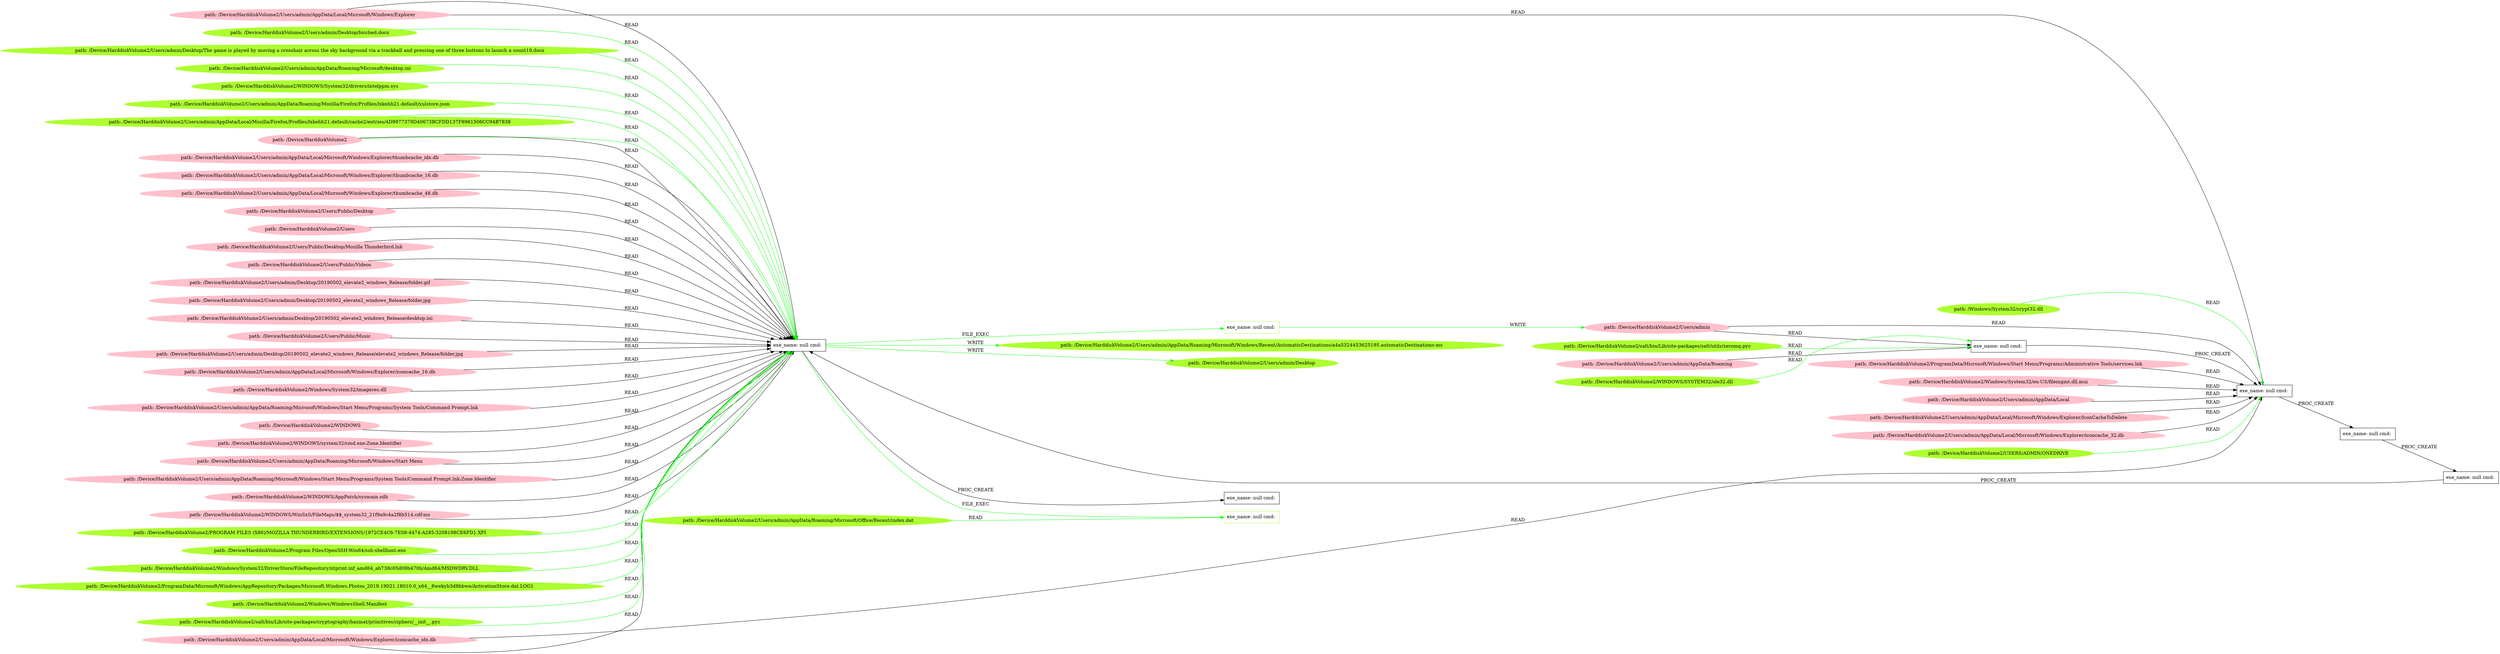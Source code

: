 digraph {
	rankdir=LR
	0 [label="exe_name: null cmd: " color=black shape=box style=solid]
	71 [label="exe_name: null cmd: " color=greenyellow shape=box style=solid]
	0 -> 71 [label=FILE_EXEC color=green]
	0 [label="exe_name: null cmd: " color=black shape=box style=solid]
	86 [label="exe_name: null cmd: " color=greenyellow shape=box style=solid]
	0 -> 86 [label=FILE_EXEC color=green]
	73 [label="path: /Device/HarddiskVolume2/Users/admin/AppData/Roaming/Microsoft/desktop.ini" color=greenyellow shape=oval style=filled]
	0 [label="exe_name: null cmd: " color=black shape=box style=solid]
	73 -> 0 [label=READ color=green]
	49 [label="path: /Device/HarddiskVolume2/Users/admin/AppData/Roaming" color=pink shape=oval style=filled]
	8 [label="exe_name: null cmd: " color=black shape=box style=solid]
	49 -> 8 [label=READ color=black]
	63 [label="path: /Device/HarddiskVolume2/Users/admin" color=pink shape=oval style=filled]
	8 [label="exe_name: null cmd: " color=black shape=box style=solid]
	63 -> 8 [label=READ color=black]
	68 [label="path: /Device/HarddiskVolume2/WINDOWS/SYSTEM32/ole32.dll" color=greenyellow shape=oval style=filled]
	8 [label="exe_name: null cmd: " color=black shape=box style=solid]
	68 -> 8 [label=READ color=green]
	84 [label="path: /Device/HarddiskVolume2/WINDOWS/System32/drivers/intelppm.sys" color=greenyellow shape=oval style=filled]
	0 [label="exe_name: null cmd: " color=black shape=box style=solid]
	84 -> 0 [label=READ color=green]
	8 [label="exe_name: null cmd: " color=black shape=box style=solid]
	3 [label="exe_name: null cmd: " color=black shape=box style=solid]
	8 -> 3 [label=PROC_CREATE color=black]
	46 [label="path: /Device/HarddiskVolume2/ProgramData/Microsoft/Windows/Start Menu/Programs/Administrative Tools/services.lnk" color=pink shape=oval style=filled]
	3 [label="exe_name: null cmd: " color=black shape=box style=solid]
	46 -> 3 [label=READ color=black]
	13 [label="path: /Device/HarddiskVolume2/Windows/System32/en-US/filemgmt.dll.mui" color=pink shape=oval style=filled]
	3 [label="exe_name: null cmd: " color=black shape=box style=solid]
	13 -> 3 [label=READ color=black]
	57 [label="path: /Device/HarddiskVolume2/Users/admin/AppData/Local/Microsoft/Windows/Explorer" color=pink shape=oval style=filled]
	3 [label="exe_name: null cmd: " color=black shape=box style=solid]
	57 -> 3 [label=READ color=black]
	61 [label="path: /Device/HarddiskVolume2/Users/admin/AppData/Local" color=pink shape=oval style=filled]
	3 [label="exe_name: null cmd: " color=black shape=box style=solid]
	61 -> 3 [label=READ color=black]
	63 [label="path: /Device/HarddiskVolume2/Users/admin" color=pink shape=oval style=filled]
	3 [label="exe_name: null cmd: " color=black shape=box style=solid]
	63 -> 3 [label=READ color=black]
	9 [label="path: /Device/HarddiskVolume2/Users/admin/AppData/Local/Microsoft/Windows/Explorer/IconCacheToDelete" color=pink shape=oval style=filled]
	3 [label="exe_name: null cmd: " color=black shape=box style=solid]
	9 -> 3 [label=READ color=black]
	59 [label="path: /Device/HarddiskVolume2/Users/admin/AppData/Local/Microsoft/Windows/Explorer/iconcache_idx.db" color=pink shape=oval style=filled]
	3 [label="exe_name: null cmd: " color=black shape=box style=solid]
	59 -> 3 [label=READ color=black]
	11 [label="path: /Device/HarddiskVolume2/Users/admin/AppData/Local/Microsoft/Windows/Explorer/iconcache_32.db" color=pink shape=oval style=filled]
	3 [label="exe_name: null cmd: " color=black shape=box style=solid]
	11 -> 3 [label=READ color=black]
	16 [label="path: /Device/HarddiskVolume2" color=pink shape=oval style=filled]
	0 [label="exe_name: null cmd: " color=black shape=box style=solid]
	16 -> 0 [label=READ color=green]
	3 [label="exe_name: null cmd: " color=black shape=box style=solid]
	54 [label="exe_name: null cmd: " color=black shape=box style=solid]
	3 -> 54 [label=PROC_CREATE color=black]
	54 [label="exe_name: null cmd: " color=black shape=box style=solid]
	22 [label="exe_name: null cmd: " color=black shape=box style=solid]
	54 -> 22 [label=PROC_CREATE color=black]
	22 [label="exe_name: null cmd: " color=black shape=box style=solid]
	0 [label="exe_name: null cmd: " color=black shape=box style=solid]
	22 -> 0 [label=PROC_CREATE color=black]
	57 [label="path: /Device/HarddiskVolume2/Users/admin/AppData/Local/Microsoft/Windows/Explorer" color=pink shape=oval style=filled]
	0 [label="exe_name: null cmd: " color=black shape=box style=solid]
	57 -> 0 [label=READ color=black]
	38 [label="path: /Device/HarddiskVolume2/Users/admin/AppData/Local/Microsoft/Windows/Explorer/thumbcache_idx.db" color=pink shape=oval style=filled]
	0 [label="exe_name: null cmd: " color=black shape=box style=solid]
	38 -> 0 [label=READ color=black]
	10 [label="path: /Device/HarddiskVolume2/Users/admin/AppData/Local/Microsoft/Windows/Explorer/thumbcache_16.db" color=pink shape=oval style=filled]
	0 [label="exe_name: null cmd: " color=black shape=box style=solid]
	10 -> 0 [label=READ color=black]
	27 [label="path: /Device/HarddiskVolume2/Users/admin/AppData/Local/Microsoft/Windows/Explorer/thumbcache_48.db" color=pink shape=oval style=filled]
	0 [label="exe_name: null cmd: " color=black shape=box style=solid]
	27 -> 0 [label=READ color=black]
	52 [label="path: /Device/HarddiskVolume2/Users/Public/Desktop" color=pink shape=oval style=filled]
	0 [label="exe_name: null cmd: " color=black shape=box style=solid]
	52 -> 0 [label=READ color=black]
	41 [label="path: /Device/HarddiskVolume2/Users" color=pink shape=oval style=filled]
	0 [label="exe_name: null cmd: " color=black shape=box style=solid]
	41 -> 0 [label=READ color=black]
	16 [label="path: /Device/HarddiskVolume2" color=pink shape=oval style=filled]
	0 [label="exe_name: null cmd: " color=black shape=box style=solid]
	16 -> 0 [label=READ color=black]
	48 [label="path: /Device/HarddiskVolume2/Users/Public/Desktop/Mozilla Thunderbird.lnk" color=pink shape=oval style=filled]
	0 [label="exe_name: null cmd: " color=black shape=box style=solid]
	48 -> 0 [label=READ color=black]
	44 [label="path: /Device/HarddiskVolume2/Users/Public/Videos" color=pink shape=oval style=filled]
	0 [label="exe_name: null cmd: " color=black shape=box style=solid]
	44 -> 0 [label=READ color=black]
	15 [label="path: /Device/HarddiskVolume2/Users/admin/Desktop/20190502_elevate2_windows_Release/folder.gif" color=pink shape=oval style=filled]
	0 [label="exe_name: null cmd: " color=black shape=box style=solid]
	15 -> 0 [label=READ color=black]
	29 [label="path: /Device/HarddiskVolume2/Users/admin/Desktop/20190502_elevate2_windows_Release/folder.jpg" color=pink shape=oval style=filled]
	0 [label="exe_name: null cmd: " color=black shape=box style=solid]
	29 -> 0 [label=READ color=black]
	40 [label="path: /Device/HarddiskVolume2/Users/admin/Desktop/20190502_elevate2_windows_Release/desktop.ini" color=pink shape=oval style=filled]
	0 [label="exe_name: null cmd: " color=black shape=box style=solid]
	40 -> 0 [label=READ color=black]
	42 [label="path: /Device/HarddiskVolume2/Users/Public/Music" color=pink shape=oval style=filled]
	0 [label="exe_name: null cmd: " color=black shape=box style=solid]
	42 -> 0 [label=READ color=black]
	23 [label="path: /Device/HarddiskVolume2/Users/admin/Desktop/20190502_elevate2_windows_Release/elevate2_windows_Release/folder.jpg" color=pink shape=oval style=filled]
	0 [label="exe_name: null cmd: " color=black shape=box style=solid]
	23 -> 0 [label=READ color=black]
	59 [label="path: /Device/HarddiskVolume2/Users/admin/AppData/Local/Microsoft/Windows/Explorer/iconcache_idx.db" color=pink shape=oval style=filled]
	0 [label="exe_name: null cmd: " color=black shape=box style=solid]
	59 -> 0 [label=READ color=black]
	55 [label="path: /Device/HarddiskVolume2/Users/admin/AppData/Local/Microsoft/Windows/Explorer/iconcache_16.db" color=pink shape=oval style=filled]
	0 [label="exe_name: null cmd: " color=black shape=box style=solid]
	55 -> 0 [label=READ color=black]
	2 [label="path: /Device/HarddiskVolume2/Windows/System32/imageres.dll" color=pink shape=oval style=filled]
	0 [label="exe_name: null cmd: " color=black shape=box style=solid]
	2 -> 0 [label=READ color=black]
	26 [label="path: /Device/HarddiskVolume2/Users/admin/AppData/Roaming/Microsoft/Windows/Start Menu/Programs/System Tools/Command Prompt.lnk" color=pink shape=oval style=filled]
	0 [label="exe_name: null cmd: " color=black shape=box style=solid]
	26 -> 0 [label=READ color=black]
	35 [label="path: /Device/HarddiskVolume2/WINDOWS" color=pink shape=oval style=filled]
	0 [label="exe_name: null cmd: " color=black shape=box style=solid]
	35 -> 0 [label=READ color=black]
	39 [label="path: /Device/HarddiskVolume2/WINDOWS/system32/cmd.exe:Zone.Identifier" color=pink shape=oval style=filled]
	0 [label="exe_name: null cmd: " color=black shape=box style=solid]
	39 -> 0 [label=READ color=black]
	25 [label="path: /Device/HarddiskVolume2/Users/admin/AppData/Roaming/Microsoft/Windows/Start Menu" color=pink shape=oval style=filled]
	0 [label="exe_name: null cmd: " color=black shape=box style=solid]
	25 -> 0 [label=READ color=black]
	43 [label="path: /Device/HarddiskVolume2/Users/admin/AppData/Roaming/Microsoft/Windows/Start Menu/Programs/System Tools/Command Prompt.lnk:Zone.Identifier" color=pink shape=oval style=filled]
	0 [label="exe_name: null cmd: " color=black shape=box style=solid]
	43 -> 0 [label=READ color=black]
	51 [label="path: /Device/HarddiskVolume2/WINDOWS/AppPatch/sysmain.sdb" color=pink shape=oval style=filled]
	0 [label="exe_name: null cmd: " color=black shape=box style=solid]
	51 -> 0 [label=READ color=black]
	17 [label="path: /Device/HarddiskVolume2/WINDOWS/WinSxS/FileMaps/$$_system32_21f9a9c4a2f8b514.cdf-ms" color=pink shape=oval style=filled]
	0 [label="exe_name: null cmd: " color=black shape=box style=solid]
	17 -> 0 [label=READ color=black]
	0 [label="exe_name: null cmd: " color=black shape=box style=solid]
	1 [label="exe_name: null cmd: " color=black shape=box style=solid]
	0 -> 1 [label=PROC_CREATE color=black]
	69 [label="path: /Device/HarddiskVolume2/USERS/ADMIN/ONEDRIVE" color=greenyellow shape=oval style=filled]
	3 [label="exe_name: null cmd: " color=black shape=box style=solid]
	69 -> 3 [label=READ color=green]
	67 [label="path: /Device/HarddiskVolume2/salt/bin/Lib/site-packages/salt/utils/zeromq.pyc" color=greenyellow shape=oval style=filled]
	8 [label="exe_name: null cmd: " color=black shape=box style=solid]
	67 -> 8 [label=READ color=green]
	78 [label="path: /Device/HarddiskVolume2/PROGRAM FILES (X86)/MOZILLA THUNDERBIRD/EXTENSIONS/{972CE4C6-7E08-4474-A285-3208198CE6FD}.XPI" color=greenyellow shape=oval style=filled]
	0 [label="exe_name: null cmd: " color=black shape=box style=solid]
	78 -> 0 [label=READ color=green]
	83 [label="path: /Device/HarddiskVolume2/Program Files/OpenSSH-Win64/ssh-shellhost.exe" color=greenyellow shape=oval style=filled]
	0 [label="exe_name: null cmd: " color=black shape=box style=solid]
	83 -> 0 [label=READ color=green]
	74 [label="path: /Device/HarddiskVolume2/Windows/System32/DriverStore/FileRepository/ntprint.inf_amd64_ab738c05d09b470b/Amd64/MXDWDRV.DLL" color=greenyellow shape=oval style=filled]
	0 [label="exe_name: null cmd: " color=black shape=box style=solid]
	74 -> 0 [label=READ color=green]
	88 [label="path: /Device/HarddiskVolume2/ProgramData/Microsoft/Windows/AppRepository/Packages/Microsoft.Windows.Photos_2019.19021.18010.0_x64__8wekyb3d8bbwe/ActivationStore.dat.LOG1" color=greenyellow shape=oval style=filled]
	0 [label="exe_name: null cmd: " color=black shape=box style=solid]
	88 -> 0 [label=READ color=green]
	89 [label="path: /Device/HarddiskVolume2/Windows/WindowsShell.Manifest" color=greenyellow shape=oval style=filled]
	0 [label="exe_name: null cmd: " color=black shape=box style=solid]
	89 -> 0 [label=READ color=green]
	76 [label="path: /Device/HarddiskVolume2/salt/bin/Lib/site-packages/cryptography/hazmat/primitives/ciphers/__init__.pyc" color=greenyellow shape=oval style=filled]
	0 [label="exe_name: null cmd: " color=black shape=box style=solid]
	76 -> 0 [label=READ color=green]
	70 [label="path: /Windows/System32/crypt32.dll" color=greenyellow shape=oval style=filled]
	3 [label="exe_name: null cmd: " color=black shape=box style=solid]
	70 -> 3 [label=READ color=green]
	85 [label="path: /Device/HarddiskVolume2/Users/admin/Desktop/bicched.docx" color=greenyellow shape=oval style=filled]
	0 [label="exe_name: null cmd: " color=black shape=box style=solid]
	85 -> 0 [label=READ color=green]
	81 [label="path: /Device/HarddiskVolume2/Users/admin/Desktop/The game is played by moving a crosshair across the sky background via a trackball and pressing one of three buttons to launch a count19.docx" color=greenyellow shape=oval style=filled]
	0 [label="exe_name: null cmd: " color=black shape=box style=solid]
	81 -> 0 [label=READ color=green]
	80 [label="path: /Device/HarddiskVolume2/Users/admin/AppData/Roaming/Mozilla/Firefox/Profiles/lxkehh21.default/xulstore.json" color=greenyellow shape=oval style=filled]
	0 [label="exe_name: null cmd: " color=black shape=box style=solid]
	80 -> 0 [label=READ color=green]
	86 [label="exe_name: null cmd: " color=greenyellow shape=box style=solid]
	63 [label="path: /Device/HarddiskVolume2/Users/admin" color=pink shape=oval style=filled]
	86 -> 63 [label=WRITE color=green]
	72 [label="path: /Device/HarddiskVolume2/Users/admin/AppData/Roaming/Microsoft/Office/Recent/index.dat" color=greenyellow shape=oval style=filled]
	71 [label="exe_name: null cmd: " color=greenyellow shape=box style=solid]
	72 -> 71 [label=READ color=green]
	0 [label="exe_name: null cmd: " color=black shape=box style=solid]
	77 [label="path: /Device/HarddiskVolume2/Users/admin/AppData/Roaming/Microsoft/Windows/Recent/AutomaticDestinations/a4a5324453625195.automaticDestinations-ms" color=greenyellow shape=oval style=filled]
	0 -> 77 [label=WRITE color=green]
	0 [label="exe_name: null cmd: " color=black shape=box style=solid]
	82 [label="path: /Device/HarddiskVolume2/Users/admin/Desktop" color=greenyellow shape=oval style=filled]
	0 -> 82 [label=WRITE color=green]
	75 [label="path: /Device/HarddiskVolume2/Users/admin/AppData/Local/Mozilla/Firefox/Profiles/lxkehh21.default/cache2/entries/4D9977379D40673BCFDD137F8961506CC94B7838" color=greenyellow shape=oval style=filled]
	0 [label="exe_name: null cmd: " color=black shape=box style=solid]
	75 -> 0 [label=READ color=green]
}
